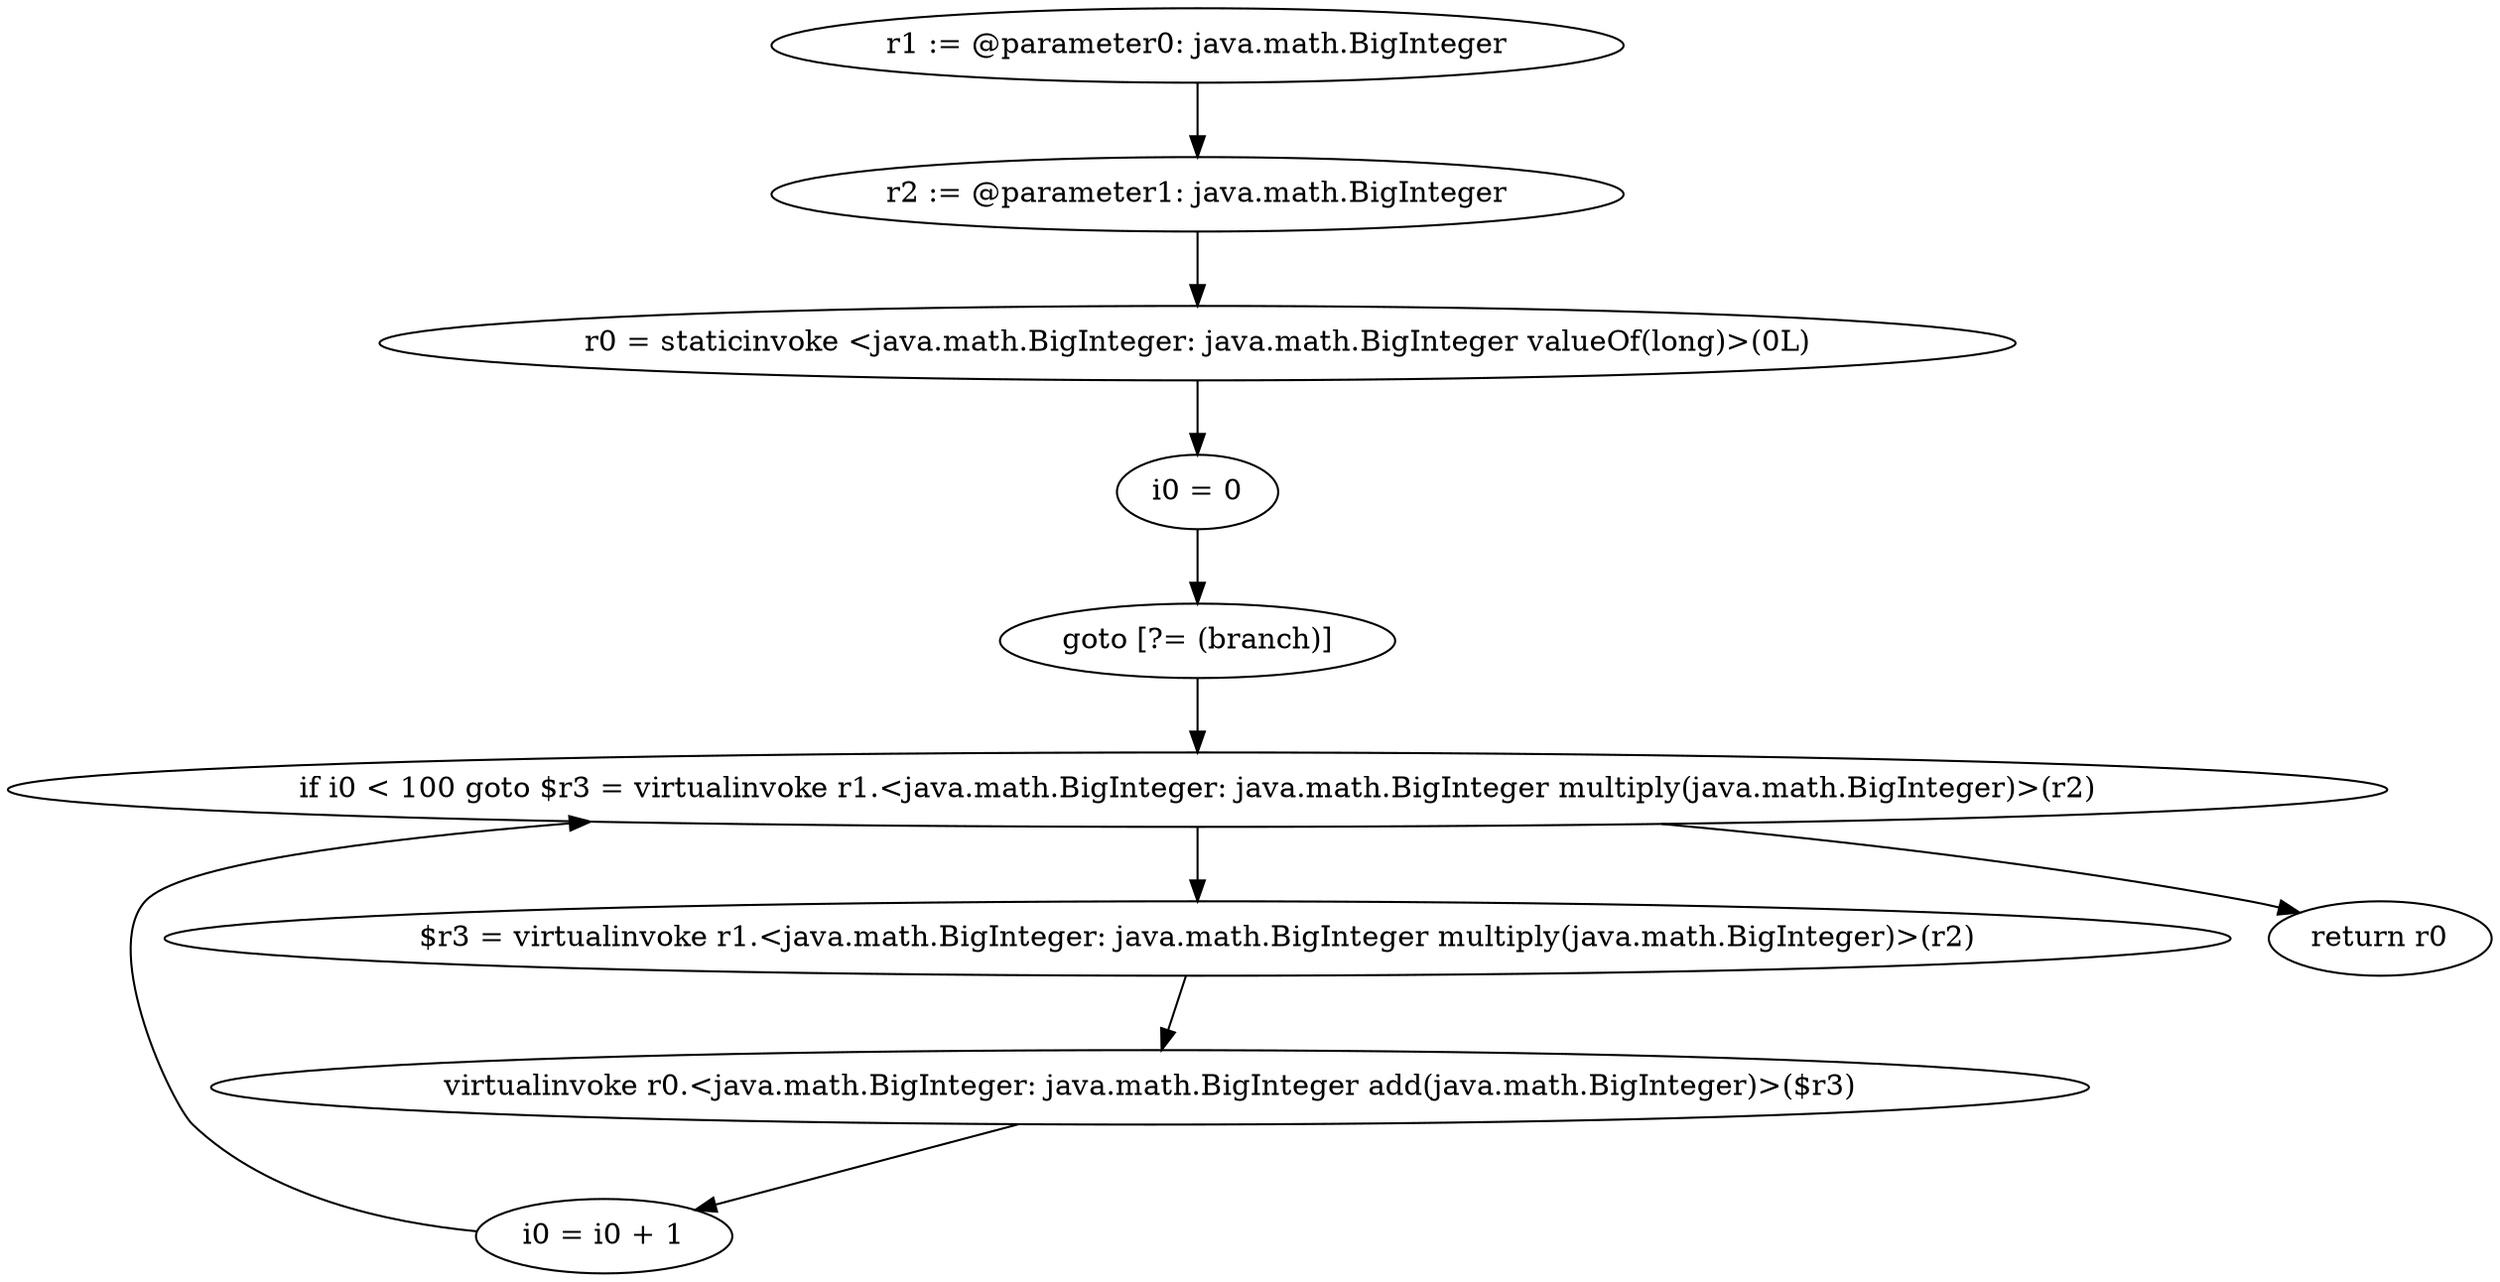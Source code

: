 digraph "unitGraph" {
    "r1 := @parameter0: java.math.BigInteger"
    "r2 := @parameter1: java.math.BigInteger"
    "r0 = staticinvoke <java.math.BigInteger: java.math.BigInteger valueOf(long)>(0L)"
    "i0 = 0"
    "goto [?= (branch)]"
    "$r3 = virtualinvoke r1.<java.math.BigInteger: java.math.BigInteger multiply(java.math.BigInteger)>(r2)"
    "virtualinvoke r0.<java.math.BigInteger: java.math.BigInteger add(java.math.BigInteger)>($r3)"
    "i0 = i0 + 1"
    "if i0 < 100 goto $r3 = virtualinvoke r1.<java.math.BigInteger: java.math.BigInteger multiply(java.math.BigInteger)>(r2)"
    "return r0"
    "r1 := @parameter0: java.math.BigInteger"->"r2 := @parameter1: java.math.BigInteger";
    "r2 := @parameter1: java.math.BigInteger"->"r0 = staticinvoke <java.math.BigInteger: java.math.BigInteger valueOf(long)>(0L)";
    "r0 = staticinvoke <java.math.BigInteger: java.math.BigInteger valueOf(long)>(0L)"->"i0 = 0";
    "i0 = 0"->"goto [?= (branch)]";
    "goto [?= (branch)]"->"if i0 < 100 goto $r3 = virtualinvoke r1.<java.math.BigInteger: java.math.BigInteger multiply(java.math.BigInteger)>(r2)";
    "$r3 = virtualinvoke r1.<java.math.BigInteger: java.math.BigInteger multiply(java.math.BigInteger)>(r2)"->"virtualinvoke r0.<java.math.BigInteger: java.math.BigInteger add(java.math.BigInteger)>($r3)";
    "virtualinvoke r0.<java.math.BigInteger: java.math.BigInteger add(java.math.BigInteger)>($r3)"->"i0 = i0 + 1";
    "i0 = i0 + 1"->"if i0 < 100 goto $r3 = virtualinvoke r1.<java.math.BigInteger: java.math.BigInteger multiply(java.math.BigInteger)>(r2)";
    "if i0 < 100 goto $r3 = virtualinvoke r1.<java.math.BigInteger: java.math.BigInteger multiply(java.math.BigInteger)>(r2)"->"return r0";
    "if i0 < 100 goto $r3 = virtualinvoke r1.<java.math.BigInteger: java.math.BigInteger multiply(java.math.BigInteger)>(r2)"->"$r3 = virtualinvoke r1.<java.math.BigInteger: java.math.BigInteger multiply(java.math.BigInteger)>(r2)";
}
